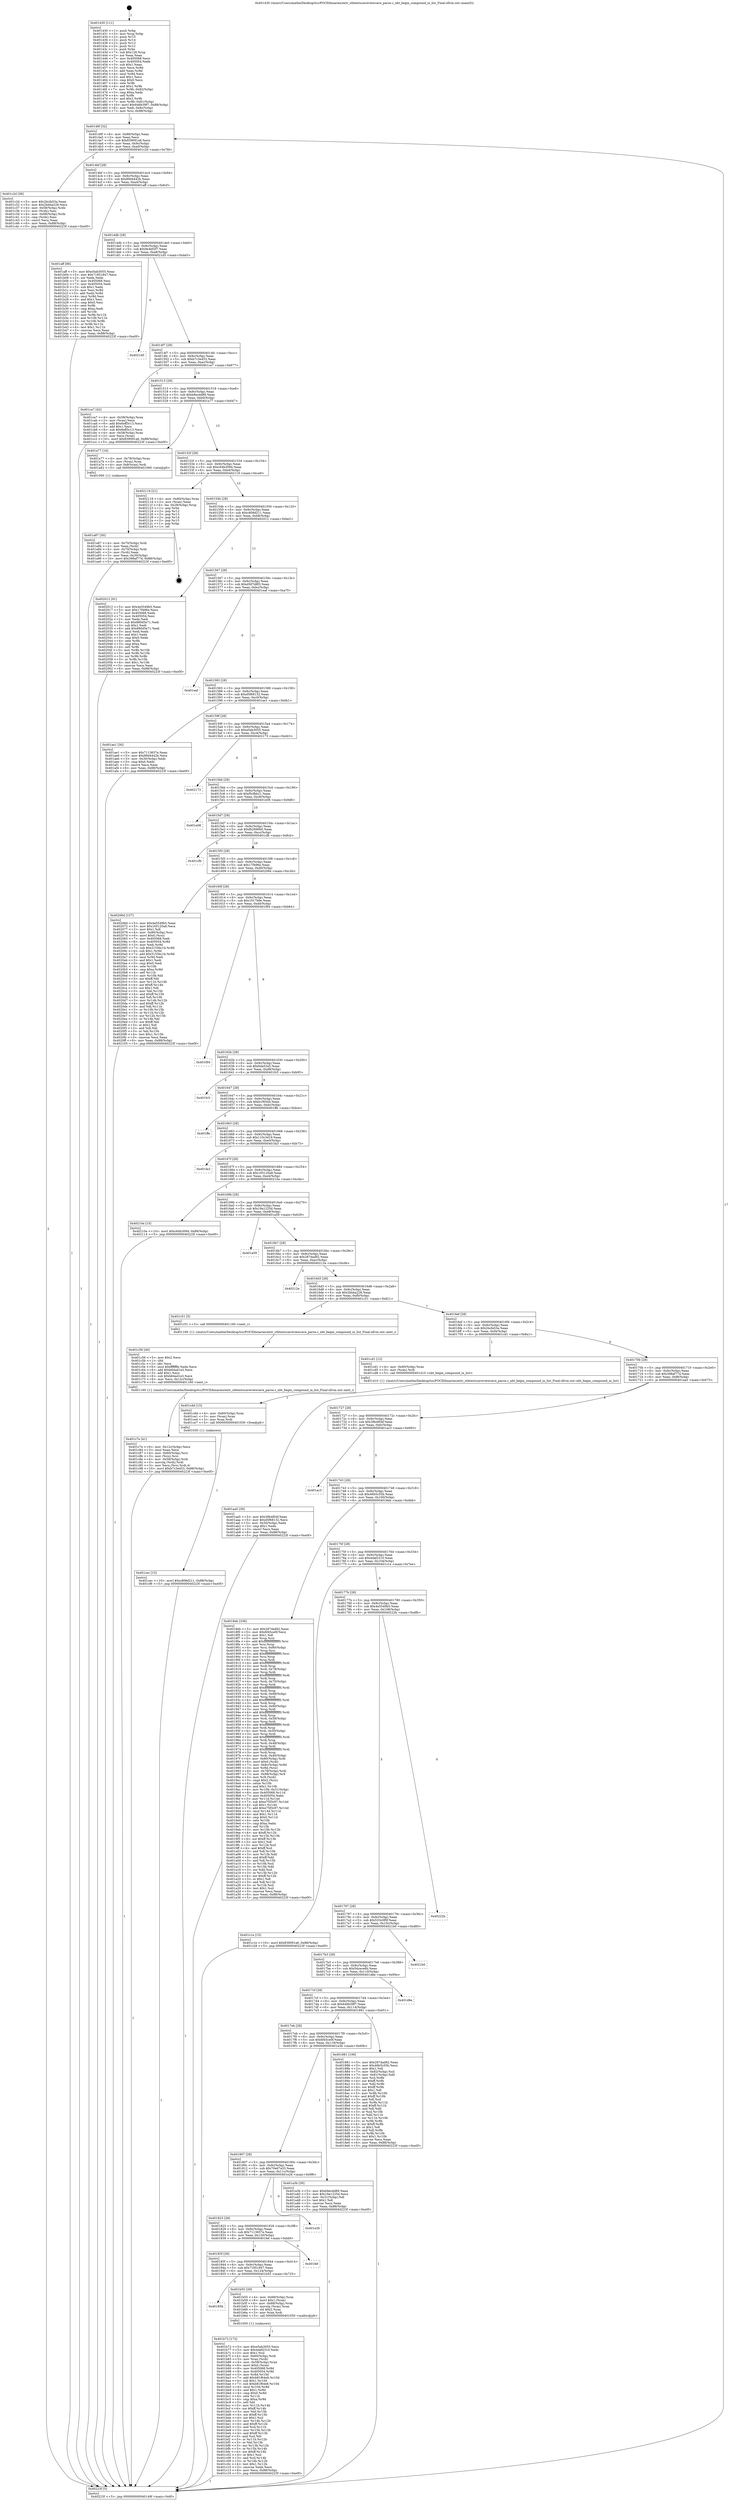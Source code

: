 digraph "0x401430" {
  label = "0x401430 (/mnt/c/Users/mathe/Desktop/tcc/POCII/binaries/extr_stbtestscaveviewcave_parse.c_nbt_begin_compound_in_list_Final-ollvm.out::main(0))"
  labelloc = "t"
  node[shape=record]

  Entry [label="",width=0.3,height=0.3,shape=circle,fillcolor=black,style=filled]
  "0x40149f" [label="{
     0x40149f [32]\l
     | [instrs]\l
     &nbsp;&nbsp;0x40149f \<+6\>: mov -0x88(%rbp),%eax\l
     &nbsp;&nbsp;0x4014a5 \<+2\>: mov %eax,%ecx\l
     &nbsp;&nbsp;0x4014a7 \<+6\>: sub $0x839091a6,%ecx\l
     &nbsp;&nbsp;0x4014ad \<+6\>: mov %eax,-0x9c(%rbp)\l
     &nbsp;&nbsp;0x4014b3 \<+6\>: mov %ecx,-0xa0(%rbp)\l
     &nbsp;&nbsp;0x4014b9 \<+6\>: je 0000000000401c2d \<main+0x7fd\>\l
  }"]
  "0x401c2d" [label="{
     0x401c2d [36]\l
     | [instrs]\l
     &nbsp;&nbsp;0x401c2d \<+5\>: mov $0x2bcfa53a,%eax\l
     &nbsp;&nbsp;0x401c32 \<+5\>: mov $0x2bbba228,%ecx\l
     &nbsp;&nbsp;0x401c37 \<+4\>: mov -0x58(%rbp),%rdx\l
     &nbsp;&nbsp;0x401c3b \<+2\>: mov (%rdx),%esi\l
     &nbsp;&nbsp;0x401c3d \<+4\>: mov -0x68(%rbp),%rdx\l
     &nbsp;&nbsp;0x401c41 \<+2\>: cmp (%rdx),%esi\l
     &nbsp;&nbsp;0x401c43 \<+3\>: cmovl %ecx,%eax\l
     &nbsp;&nbsp;0x401c46 \<+6\>: mov %eax,-0x88(%rbp)\l
     &nbsp;&nbsp;0x401c4c \<+5\>: jmp 000000000040223f \<main+0xe0f\>\l
  }"]
  "0x4014bf" [label="{
     0x4014bf [28]\l
     | [instrs]\l
     &nbsp;&nbsp;0x4014bf \<+5\>: jmp 00000000004014c4 \<main+0x94\>\l
     &nbsp;&nbsp;0x4014c4 \<+6\>: mov -0x9c(%rbp),%eax\l
     &nbsp;&nbsp;0x4014ca \<+5\>: sub $0x89d4442b,%eax\l
     &nbsp;&nbsp;0x4014cf \<+6\>: mov %eax,-0xa4(%rbp)\l
     &nbsp;&nbsp;0x4014d5 \<+6\>: je 0000000000401aff \<main+0x6cf\>\l
  }"]
  Exit [label="",width=0.3,height=0.3,shape=circle,fillcolor=black,style=filled,peripheries=2]
  "0x401aff" [label="{
     0x401aff [86]\l
     | [instrs]\l
     &nbsp;&nbsp;0x401aff \<+5\>: mov $0xe5ab3055,%eax\l
     &nbsp;&nbsp;0x401b04 \<+5\>: mov $0x71851847,%ecx\l
     &nbsp;&nbsp;0x401b09 \<+2\>: xor %edx,%edx\l
     &nbsp;&nbsp;0x401b0b \<+7\>: mov 0x405068,%esi\l
     &nbsp;&nbsp;0x401b12 \<+7\>: mov 0x405054,%edi\l
     &nbsp;&nbsp;0x401b19 \<+3\>: sub $0x1,%edx\l
     &nbsp;&nbsp;0x401b1c \<+3\>: mov %esi,%r8d\l
     &nbsp;&nbsp;0x401b1f \<+3\>: add %edx,%r8d\l
     &nbsp;&nbsp;0x401b22 \<+4\>: imul %r8d,%esi\l
     &nbsp;&nbsp;0x401b26 \<+3\>: and $0x1,%esi\l
     &nbsp;&nbsp;0x401b29 \<+3\>: cmp $0x0,%esi\l
     &nbsp;&nbsp;0x401b2c \<+4\>: sete %r9b\l
     &nbsp;&nbsp;0x401b30 \<+3\>: cmp $0xa,%edi\l
     &nbsp;&nbsp;0x401b33 \<+4\>: setl %r10b\l
     &nbsp;&nbsp;0x401b37 \<+3\>: mov %r9b,%r11b\l
     &nbsp;&nbsp;0x401b3a \<+3\>: and %r10b,%r11b\l
     &nbsp;&nbsp;0x401b3d \<+3\>: xor %r10b,%r9b\l
     &nbsp;&nbsp;0x401b40 \<+3\>: or %r9b,%r11b\l
     &nbsp;&nbsp;0x401b43 \<+4\>: test $0x1,%r11b\l
     &nbsp;&nbsp;0x401b47 \<+3\>: cmovne %ecx,%eax\l
     &nbsp;&nbsp;0x401b4a \<+6\>: mov %eax,-0x88(%rbp)\l
     &nbsp;&nbsp;0x401b50 \<+5\>: jmp 000000000040223f \<main+0xe0f\>\l
  }"]
  "0x4014db" [label="{
     0x4014db [28]\l
     | [instrs]\l
     &nbsp;&nbsp;0x4014db \<+5\>: jmp 00000000004014e0 \<main+0xb0\>\l
     &nbsp;&nbsp;0x4014e0 \<+6\>: mov -0x9c(%rbp),%eax\l
     &nbsp;&nbsp;0x4014e6 \<+5\>: sub $0x9e4bf2f7,%eax\l
     &nbsp;&nbsp;0x4014eb \<+6\>: mov %eax,-0xa8(%rbp)\l
     &nbsp;&nbsp;0x4014f1 \<+6\>: je 00000000004021d5 \<main+0xda5\>\l
  }"]
  "0x401cec" [label="{
     0x401cec [15]\l
     | [instrs]\l
     &nbsp;&nbsp;0x401cec \<+10\>: movl $0xc808d211,-0x88(%rbp)\l
     &nbsp;&nbsp;0x401cf6 \<+5\>: jmp 000000000040223f \<main+0xe0f\>\l
  }"]
  "0x4021d5" [label="{
     0x4021d5\l
  }", style=dashed]
  "0x4014f7" [label="{
     0x4014f7 [28]\l
     | [instrs]\l
     &nbsp;&nbsp;0x4014f7 \<+5\>: jmp 00000000004014fc \<main+0xcc\>\l
     &nbsp;&nbsp;0x4014fc \<+6\>: mov -0x9c(%rbp),%eax\l
     &nbsp;&nbsp;0x401502 \<+5\>: sub $0xb7c3e453,%eax\l
     &nbsp;&nbsp;0x401507 \<+6\>: mov %eax,-0xac(%rbp)\l
     &nbsp;&nbsp;0x40150d \<+6\>: je 0000000000401ca7 \<main+0x877\>\l
  }"]
  "0x401cdd" [label="{
     0x401cdd [15]\l
     | [instrs]\l
     &nbsp;&nbsp;0x401cdd \<+4\>: mov -0x60(%rbp),%rax\l
     &nbsp;&nbsp;0x401ce1 \<+3\>: mov (%rax),%rax\l
     &nbsp;&nbsp;0x401ce4 \<+3\>: mov %rax,%rdi\l
     &nbsp;&nbsp;0x401ce7 \<+5\>: call 0000000000401030 \<free@plt\>\l
     | [calls]\l
     &nbsp;&nbsp;0x401030 \{1\} (unknown)\l
  }"]
  "0x401ca7" [label="{
     0x401ca7 [42]\l
     | [instrs]\l
     &nbsp;&nbsp;0x401ca7 \<+4\>: mov -0x58(%rbp),%rax\l
     &nbsp;&nbsp;0x401cab \<+2\>: mov (%rax),%ecx\l
     &nbsp;&nbsp;0x401cad \<+6\>: add $0x6eff3c13,%ecx\l
     &nbsp;&nbsp;0x401cb3 \<+3\>: add $0x1,%ecx\l
     &nbsp;&nbsp;0x401cb6 \<+6\>: sub $0x6eff3c13,%ecx\l
     &nbsp;&nbsp;0x401cbc \<+4\>: mov -0x58(%rbp),%rax\l
     &nbsp;&nbsp;0x401cc0 \<+2\>: mov %ecx,(%rax)\l
     &nbsp;&nbsp;0x401cc2 \<+10\>: movl $0x839091a6,-0x88(%rbp)\l
     &nbsp;&nbsp;0x401ccc \<+5\>: jmp 000000000040223f \<main+0xe0f\>\l
  }"]
  "0x401513" [label="{
     0x401513 [28]\l
     | [instrs]\l
     &nbsp;&nbsp;0x401513 \<+5\>: jmp 0000000000401518 \<main+0xe8\>\l
     &nbsp;&nbsp;0x401518 \<+6\>: mov -0x9c(%rbp),%eax\l
     &nbsp;&nbsp;0x40151e \<+5\>: sub $0xb9ecdd89,%eax\l
     &nbsp;&nbsp;0x401523 \<+6\>: mov %eax,-0xb0(%rbp)\l
     &nbsp;&nbsp;0x401529 \<+6\>: je 0000000000401a77 \<main+0x647\>\l
  }"]
  "0x401c7e" [label="{
     0x401c7e [41]\l
     | [instrs]\l
     &nbsp;&nbsp;0x401c7e \<+6\>: mov -0x12c(%rbp),%ecx\l
     &nbsp;&nbsp;0x401c84 \<+3\>: imul %eax,%ecx\l
     &nbsp;&nbsp;0x401c87 \<+4\>: mov -0x60(%rbp),%rsi\l
     &nbsp;&nbsp;0x401c8b \<+3\>: mov (%rsi),%rsi\l
     &nbsp;&nbsp;0x401c8e \<+4\>: mov -0x58(%rbp),%rdi\l
     &nbsp;&nbsp;0x401c92 \<+3\>: movslq (%rdi),%rdi\l
     &nbsp;&nbsp;0x401c95 \<+3\>: mov %ecx,(%rsi,%rdi,4)\l
     &nbsp;&nbsp;0x401c98 \<+10\>: movl $0xb7c3e453,-0x88(%rbp)\l
     &nbsp;&nbsp;0x401ca2 \<+5\>: jmp 000000000040223f \<main+0xe0f\>\l
  }"]
  "0x401a77" [label="{
     0x401a77 [16]\l
     | [instrs]\l
     &nbsp;&nbsp;0x401a77 \<+4\>: mov -0x78(%rbp),%rax\l
     &nbsp;&nbsp;0x401a7b \<+3\>: mov (%rax),%rax\l
     &nbsp;&nbsp;0x401a7e \<+4\>: mov 0x8(%rax),%rdi\l
     &nbsp;&nbsp;0x401a82 \<+5\>: call 0000000000401060 \<atoi@plt\>\l
     | [calls]\l
     &nbsp;&nbsp;0x401060 \{1\} (unknown)\l
  }"]
  "0x40152f" [label="{
     0x40152f [28]\l
     | [instrs]\l
     &nbsp;&nbsp;0x40152f \<+5\>: jmp 0000000000401534 \<main+0x104\>\l
     &nbsp;&nbsp;0x401534 \<+6\>: mov -0x9c(%rbp),%eax\l
     &nbsp;&nbsp;0x40153a \<+5\>: sub $0xc64b3094,%eax\l
     &nbsp;&nbsp;0x40153f \<+6\>: mov %eax,-0xb4(%rbp)\l
     &nbsp;&nbsp;0x401545 \<+6\>: je 0000000000402119 \<main+0xce9\>\l
  }"]
  "0x401c56" [label="{
     0x401c56 [40]\l
     | [instrs]\l
     &nbsp;&nbsp;0x401c56 \<+5\>: mov $0x2,%ecx\l
     &nbsp;&nbsp;0x401c5b \<+1\>: cltd\l
     &nbsp;&nbsp;0x401c5c \<+2\>: idiv %ecx\l
     &nbsp;&nbsp;0x401c5e \<+6\>: imul $0xfffffffe,%edx,%ecx\l
     &nbsp;&nbsp;0x401c64 \<+6\>: add $0xb64ad1e3,%ecx\l
     &nbsp;&nbsp;0x401c6a \<+3\>: add $0x1,%ecx\l
     &nbsp;&nbsp;0x401c6d \<+6\>: sub $0xb64ad1e3,%ecx\l
     &nbsp;&nbsp;0x401c73 \<+6\>: mov %ecx,-0x12c(%rbp)\l
     &nbsp;&nbsp;0x401c79 \<+5\>: call 0000000000401160 \<next_i\>\l
     | [calls]\l
     &nbsp;&nbsp;0x401160 \{1\} (/mnt/c/Users/mathe/Desktop/tcc/POCII/binaries/extr_stbtestscaveviewcave_parse.c_nbt_begin_compound_in_list_Final-ollvm.out::next_i)\l
  }"]
  "0x402119" [label="{
     0x402119 [21]\l
     | [instrs]\l
     &nbsp;&nbsp;0x402119 \<+4\>: mov -0x80(%rbp),%rax\l
     &nbsp;&nbsp;0x40211d \<+2\>: mov (%rax),%eax\l
     &nbsp;&nbsp;0x40211f \<+4\>: lea -0x28(%rbp),%rsp\l
     &nbsp;&nbsp;0x402123 \<+1\>: pop %rbx\l
     &nbsp;&nbsp;0x402124 \<+2\>: pop %r12\l
     &nbsp;&nbsp;0x402126 \<+2\>: pop %r13\l
     &nbsp;&nbsp;0x402128 \<+2\>: pop %r14\l
     &nbsp;&nbsp;0x40212a \<+2\>: pop %r15\l
     &nbsp;&nbsp;0x40212c \<+1\>: pop %rbp\l
     &nbsp;&nbsp;0x40212d \<+1\>: ret\l
  }"]
  "0x40154b" [label="{
     0x40154b [28]\l
     | [instrs]\l
     &nbsp;&nbsp;0x40154b \<+5\>: jmp 0000000000401550 \<main+0x120\>\l
     &nbsp;&nbsp;0x401550 \<+6\>: mov -0x9c(%rbp),%eax\l
     &nbsp;&nbsp;0x401556 \<+5\>: sub $0xc808d211,%eax\l
     &nbsp;&nbsp;0x40155b \<+6\>: mov %eax,-0xb8(%rbp)\l
     &nbsp;&nbsp;0x401561 \<+6\>: je 0000000000402012 \<main+0xbe2\>\l
  }"]
  "0x401b72" [label="{
     0x401b72 [172]\l
     | [instrs]\l
     &nbsp;&nbsp;0x401b72 \<+5\>: mov $0xe5ab3055,%ecx\l
     &nbsp;&nbsp;0x401b77 \<+5\>: mov $0x4daf2310,%edx\l
     &nbsp;&nbsp;0x401b7c \<+3\>: mov $0x1,%sil\l
     &nbsp;&nbsp;0x401b7f \<+4\>: mov -0x60(%rbp),%rdi\l
     &nbsp;&nbsp;0x401b83 \<+3\>: mov %rax,(%rdi)\l
     &nbsp;&nbsp;0x401b86 \<+4\>: mov -0x58(%rbp),%rax\l
     &nbsp;&nbsp;0x401b8a \<+6\>: movl $0x0,(%rax)\l
     &nbsp;&nbsp;0x401b90 \<+8\>: mov 0x405068,%r8d\l
     &nbsp;&nbsp;0x401b98 \<+8\>: mov 0x405054,%r9d\l
     &nbsp;&nbsp;0x401ba0 \<+3\>: mov %r8d,%r10d\l
     &nbsp;&nbsp;0x401ba3 \<+7\>: add $0xb81f64e8,%r10d\l
     &nbsp;&nbsp;0x401baa \<+4\>: sub $0x1,%r10d\l
     &nbsp;&nbsp;0x401bae \<+7\>: sub $0xb81f64e8,%r10d\l
     &nbsp;&nbsp;0x401bb5 \<+4\>: imul %r10d,%r8d\l
     &nbsp;&nbsp;0x401bb9 \<+4\>: and $0x1,%r8d\l
     &nbsp;&nbsp;0x401bbd \<+4\>: cmp $0x0,%r8d\l
     &nbsp;&nbsp;0x401bc1 \<+4\>: sete %r11b\l
     &nbsp;&nbsp;0x401bc5 \<+4\>: cmp $0xa,%r9d\l
     &nbsp;&nbsp;0x401bc9 \<+3\>: setl %bl\l
     &nbsp;&nbsp;0x401bcc \<+3\>: mov %r11b,%r14b\l
     &nbsp;&nbsp;0x401bcf \<+4\>: xor $0xff,%r14b\l
     &nbsp;&nbsp;0x401bd3 \<+3\>: mov %bl,%r15b\l
     &nbsp;&nbsp;0x401bd6 \<+4\>: xor $0xff,%r15b\l
     &nbsp;&nbsp;0x401bda \<+4\>: xor $0x1,%sil\l
     &nbsp;&nbsp;0x401bde \<+3\>: mov %r14b,%r12b\l
     &nbsp;&nbsp;0x401be1 \<+4\>: and $0xff,%r12b\l
     &nbsp;&nbsp;0x401be5 \<+3\>: and %sil,%r11b\l
     &nbsp;&nbsp;0x401be8 \<+3\>: mov %r15b,%r13b\l
     &nbsp;&nbsp;0x401beb \<+4\>: and $0xff,%r13b\l
     &nbsp;&nbsp;0x401bef \<+3\>: and %sil,%bl\l
     &nbsp;&nbsp;0x401bf2 \<+3\>: or %r11b,%r12b\l
     &nbsp;&nbsp;0x401bf5 \<+3\>: or %bl,%r13b\l
     &nbsp;&nbsp;0x401bf8 \<+3\>: xor %r13b,%r12b\l
     &nbsp;&nbsp;0x401bfb \<+3\>: or %r15b,%r14b\l
     &nbsp;&nbsp;0x401bfe \<+4\>: xor $0xff,%r14b\l
     &nbsp;&nbsp;0x401c02 \<+4\>: or $0x1,%sil\l
     &nbsp;&nbsp;0x401c06 \<+3\>: and %sil,%r14b\l
     &nbsp;&nbsp;0x401c09 \<+3\>: or %r14b,%r12b\l
     &nbsp;&nbsp;0x401c0c \<+4\>: test $0x1,%r12b\l
     &nbsp;&nbsp;0x401c10 \<+3\>: cmovne %edx,%ecx\l
     &nbsp;&nbsp;0x401c13 \<+6\>: mov %ecx,-0x88(%rbp)\l
     &nbsp;&nbsp;0x401c19 \<+5\>: jmp 000000000040223f \<main+0xe0f\>\l
  }"]
  "0x402012" [label="{
     0x402012 [91]\l
     | [instrs]\l
     &nbsp;&nbsp;0x402012 \<+5\>: mov $0x4e5549b5,%eax\l
     &nbsp;&nbsp;0x402017 \<+5\>: mov $0x17f496e,%ecx\l
     &nbsp;&nbsp;0x40201c \<+7\>: mov 0x405068,%edx\l
     &nbsp;&nbsp;0x402023 \<+7\>: mov 0x405054,%esi\l
     &nbsp;&nbsp;0x40202a \<+2\>: mov %edx,%edi\l
     &nbsp;&nbsp;0x40202c \<+6\>: sub $0x880d5e71,%edi\l
     &nbsp;&nbsp;0x402032 \<+3\>: sub $0x1,%edi\l
     &nbsp;&nbsp;0x402035 \<+6\>: add $0x880d5e71,%edi\l
     &nbsp;&nbsp;0x40203b \<+3\>: imul %edi,%edx\l
     &nbsp;&nbsp;0x40203e \<+3\>: and $0x1,%edx\l
     &nbsp;&nbsp;0x402041 \<+3\>: cmp $0x0,%edx\l
     &nbsp;&nbsp;0x402044 \<+4\>: sete %r8b\l
     &nbsp;&nbsp;0x402048 \<+3\>: cmp $0xa,%esi\l
     &nbsp;&nbsp;0x40204b \<+4\>: setl %r9b\l
     &nbsp;&nbsp;0x40204f \<+3\>: mov %r8b,%r10b\l
     &nbsp;&nbsp;0x402052 \<+3\>: and %r9b,%r10b\l
     &nbsp;&nbsp;0x402055 \<+3\>: xor %r9b,%r8b\l
     &nbsp;&nbsp;0x402058 \<+3\>: or %r8b,%r10b\l
     &nbsp;&nbsp;0x40205b \<+4\>: test $0x1,%r10b\l
     &nbsp;&nbsp;0x40205f \<+3\>: cmovne %ecx,%eax\l
     &nbsp;&nbsp;0x402062 \<+6\>: mov %eax,-0x88(%rbp)\l
     &nbsp;&nbsp;0x402068 \<+5\>: jmp 000000000040223f \<main+0xe0f\>\l
  }"]
  "0x401567" [label="{
     0x401567 [28]\l
     | [instrs]\l
     &nbsp;&nbsp;0x401567 \<+5\>: jmp 000000000040156c \<main+0x13c\>\l
     &nbsp;&nbsp;0x40156c \<+6\>: mov -0x9c(%rbp),%eax\l
     &nbsp;&nbsp;0x401572 \<+5\>: sub $0xd587d8f3,%eax\l
     &nbsp;&nbsp;0x401577 \<+6\>: mov %eax,-0xbc(%rbp)\l
     &nbsp;&nbsp;0x40157d \<+6\>: je 0000000000401eaf \<main+0xa7f\>\l
  }"]
  "0x40185b" [label="{
     0x40185b\l
  }", style=dashed]
  "0x401eaf" [label="{
     0x401eaf\l
  }", style=dashed]
  "0x401583" [label="{
     0x401583 [28]\l
     | [instrs]\l
     &nbsp;&nbsp;0x401583 \<+5\>: jmp 0000000000401588 \<main+0x158\>\l
     &nbsp;&nbsp;0x401588 \<+6\>: mov -0x9c(%rbp),%eax\l
     &nbsp;&nbsp;0x40158e \<+5\>: sub $0xd5f68132,%eax\l
     &nbsp;&nbsp;0x401593 \<+6\>: mov %eax,-0xc0(%rbp)\l
     &nbsp;&nbsp;0x401599 \<+6\>: je 0000000000401ae1 \<main+0x6b1\>\l
  }"]
  "0x401b55" [label="{
     0x401b55 [29]\l
     | [instrs]\l
     &nbsp;&nbsp;0x401b55 \<+4\>: mov -0x68(%rbp),%rax\l
     &nbsp;&nbsp;0x401b59 \<+6\>: movl $0x1,(%rax)\l
     &nbsp;&nbsp;0x401b5f \<+4\>: mov -0x68(%rbp),%rax\l
     &nbsp;&nbsp;0x401b63 \<+3\>: movslq (%rax),%rax\l
     &nbsp;&nbsp;0x401b66 \<+4\>: shl $0x2,%rax\l
     &nbsp;&nbsp;0x401b6a \<+3\>: mov %rax,%rdi\l
     &nbsp;&nbsp;0x401b6d \<+5\>: call 0000000000401050 \<malloc@plt\>\l
     | [calls]\l
     &nbsp;&nbsp;0x401050 \{1\} (unknown)\l
  }"]
  "0x401ae1" [label="{
     0x401ae1 [30]\l
     | [instrs]\l
     &nbsp;&nbsp;0x401ae1 \<+5\>: mov $0x7113657e,%eax\l
     &nbsp;&nbsp;0x401ae6 \<+5\>: mov $0x89d4442b,%ecx\l
     &nbsp;&nbsp;0x401aeb \<+3\>: mov -0x30(%rbp),%edx\l
     &nbsp;&nbsp;0x401aee \<+3\>: cmp $0x0,%edx\l
     &nbsp;&nbsp;0x401af1 \<+3\>: cmove %ecx,%eax\l
     &nbsp;&nbsp;0x401af4 \<+6\>: mov %eax,-0x88(%rbp)\l
     &nbsp;&nbsp;0x401afa \<+5\>: jmp 000000000040223f \<main+0xe0f\>\l
  }"]
  "0x40159f" [label="{
     0x40159f [28]\l
     | [instrs]\l
     &nbsp;&nbsp;0x40159f \<+5\>: jmp 00000000004015a4 \<main+0x174\>\l
     &nbsp;&nbsp;0x4015a4 \<+6\>: mov -0x9c(%rbp),%eax\l
     &nbsp;&nbsp;0x4015aa \<+5\>: sub $0xe5ab3055,%eax\l
     &nbsp;&nbsp;0x4015af \<+6\>: mov %eax,-0xc4(%rbp)\l
     &nbsp;&nbsp;0x4015b5 \<+6\>: je 0000000000402173 \<main+0xd43\>\l
  }"]
  "0x40183f" [label="{
     0x40183f [28]\l
     | [instrs]\l
     &nbsp;&nbsp;0x40183f \<+5\>: jmp 0000000000401844 \<main+0x414\>\l
     &nbsp;&nbsp;0x401844 \<+6\>: mov -0x9c(%rbp),%eax\l
     &nbsp;&nbsp;0x40184a \<+5\>: sub $0x71851847,%eax\l
     &nbsp;&nbsp;0x40184f \<+6\>: mov %eax,-0x124(%rbp)\l
     &nbsp;&nbsp;0x401855 \<+6\>: je 0000000000401b55 \<main+0x725\>\l
  }"]
  "0x402173" [label="{
     0x402173\l
  }", style=dashed]
  "0x4015bb" [label="{
     0x4015bb [28]\l
     | [instrs]\l
     &nbsp;&nbsp;0x4015bb \<+5\>: jmp 00000000004015c0 \<main+0x190\>\l
     &nbsp;&nbsp;0x4015c0 \<+6\>: mov -0x9c(%rbp),%eax\l
     &nbsp;&nbsp;0x4015c6 \<+5\>: sub $0xf5cfbb21,%eax\l
     &nbsp;&nbsp;0x4015cb \<+6\>: mov %eax,-0xc8(%rbp)\l
     &nbsp;&nbsp;0x4015d1 \<+6\>: je 0000000000401e08 \<main+0x9d8\>\l
  }"]
  "0x401fef" [label="{
     0x401fef\l
  }", style=dashed]
  "0x401e08" [label="{
     0x401e08\l
  }", style=dashed]
  "0x4015d7" [label="{
     0x4015d7 [28]\l
     | [instrs]\l
     &nbsp;&nbsp;0x4015d7 \<+5\>: jmp 00000000004015dc \<main+0x1ac\>\l
     &nbsp;&nbsp;0x4015dc \<+6\>: mov -0x9c(%rbp),%eax\l
     &nbsp;&nbsp;0x4015e2 \<+5\>: sub $0xfb2690b0,%eax\l
     &nbsp;&nbsp;0x4015e7 \<+6\>: mov %eax,-0xcc(%rbp)\l
     &nbsp;&nbsp;0x4015ed \<+6\>: je 0000000000401cfb \<main+0x8cb\>\l
  }"]
  "0x401823" [label="{
     0x401823 [28]\l
     | [instrs]\l
     &nbsp;&nbsp;0x401823 \<+5\>: jmp 0000000000401828 \<main+0x3f8\>\l
     &nbsp;&nbsp;0x401828 \<+6\>: mov -0x9c(%rbp),%eax\l
     &nbsp;&nbsp;0x40182e \<+5\>: sub $0x7113657e,%eax\l
     &nbsp;&nbsp;0x401833 \<+6\>: mov %eax,-0x120(%rbp)\l
     &nbsp;&nbsp;0x401839 \<+6\>: je 0000000000401fef \<main+0xbbf\>\l
  }"]
  "0x401cfb" [label="{
     0x401cfb\l
  }", style=dashed]
  "0x4015f3" [label="{
     0x4015f3 [28]\l
     | [instrs]\l
     &nbsp;&nbsp;0x4015f3 \<+5\>: jmp 00000000004015f8 \<main+0x1c8\>\l
     &nbsp;&nbsp;0x4015f8 \<+6\>: mov -0x9c(%rbp),%eax\l
     &nbsp;&nbsp;0x4015fe \<+5\>: sub $0x17f496e,%eax\l
     &nbsp;&nbsp;0x401603 \<+6\>: mov %eax,-0xd0(%rbp)\l
     &nbsp;&nbsp;0x401609 \<+6\>: je 000000000040206d \<main+0xc3d\>\l
  }"]
  "0x401e26" [label="{
     0x401e26\l
  }", style=dashed]
  "0x40206d" [label="{
     0x40206d [157]\l
     | [instrs]\l
     &nbsp;&nbsp;0x40206d \<+5\>: mov $0x4e5549b5,%eax\l
     &nbsp;&nbsp;0x402072 \<+5\>: mov $0x165120a8,%ecx\l
     &nbsp;&nbsp;0x402077 \<+2\>: mov $0x1,%dl\l
     &nbsp;&nbsp;0x402079 \<+4\>: mov -0x80(%rbp),%rsi\l
     &nbsp;&nbsp;0x40207d \<+6\>: movl $0x0,(%rsi)\l
     &nbsp;&nbsp;0x402083 \<+7\>: mov 0x405068,%edi\l
     &nbsp;&nbsp;0x40208a \<+8\>: mov 0x405054,%r8d\l
     &nbsp;&nbsp;0x402092 \<+3\>: mov %edi,%r9d\l
     &nbsp;&nbsp;0x402095 \<+7\>: sub $0x3155bc1b,%r9d\l
     &nbsp;&nbsp;0x40209c \<+4\>: sub $0x1,%r9d\l
     &nbsp;&nbsp;0x4020a0 \<+7\>: add $0x3155bc1b,%r9d\l
     &nbsp;&nbsp;0x4020a7 \<+4\>: imul %r9d,%edi\l
     &nbsp;&nbsp;0x4020ab \<+3\>: and $0x1,%edi\l
     &nbsp;&nbsp;0x4020ae \<+3\>: cmp $0x0,%edi\l
     &nbsp;&nbsp;0x4020b1 \<+4\>: sete %r10b\l
     &nbsp;&nbsp;0x4020b5 \<+4\>: cmp $0xa,%r8d\l
     &nbsp;&nbsp;0x4020b9 \<+4\>: setl %r11b\l
     &nbsp;&nbsp;0x4020bd \<+3\>: mov %r10b,%bl\l
     &nbsp;&nbsp;0x4020c0 \<+3\>: xor $0xff,%bl\l
     &nbsp;&nbsp;0x4020c3 \<+3\>: mov %r11b,%r14b\l
     &nbsp;&nbsp;0x4020c6 \<+4\>: xor $0xff,%r14b\l
     &nbsp;&nbsp;0x4020ca \<+3\>: xor $0x1,%dl\l
     &nbsp;&nbsp;0x4020cd \<+3\>: mov %bl,%r15b\l
     &nbsp;&nbsp;0x4020d0 \<+4\>: and $0xff,%r15b\l
     &nbsp;&nbsp;0x4020d4 \<+3\>: and %dl,%r10b\l
     &nbsp;&nbsp;0x4020d7 \<+3\>: mov %r14b,%r12b\l
     &nbsp;&nbsp;0x4020da \<+4\>: and $0xff,%r12b\l
     &nbsp;&nbsp;0x4020de \<+3\>: and %dl,%r11b\l
     &nbsp;&nbsp;0x4020e1 \<+3\>: or %r10b,%r15b\l
     &nbsp;&nbsp;0x4020e4 \<+3\>: or %r11b,%r12b\l
     &nbsp;&nbsp;0x4020e7 \<+3\>: xor %r12b,%r15b\l
     &nbsp;&nbsp;0x4020ea \<+3\>: or %r14b,%bl\l
     &nbsp;&nbsp;0x4020ed \<+3\>: xor $0xff,%bl\l
     &nbsp;&nbsp;0x4020f0 \<+3\>: or $0x1,%dl\l
     &nbsp;&nbsp;0x4020f3 \<+2\>: and %dl,%bl\l
     &nbsp;&nbsp;0x4020f5 \<+3\>: or %bl,%r15b\l
     &nbsp;&nbsp;0x4020f8 \<+4\>: test $0x1,%r15b\l
     &nbsp;&nbsp;0x4020fc \<+3\>: cmovne %ecx,%eax\l
     &nbsp;&nbsp;0x4020ff \<+6\>: mov %eax,-0x88(%rbp)\l
     &nbsp;&nbsp;0x402105 \<+5\>: jmp 000000000040223f \<main+0xe0f\>\l
  }"]
  "0x40160f" [label="{
     0x40160f [28]\l
     | [instrs]\l
     &nbsp;&nbsp;0x40160f \<+5\>: jmp 0000000000401614 \<main+0x1e4\>\l
     &nbsp;&nbsp;0x401614 \<+6\>: mov -0x9c(%rbp),%eax\l
     &nbsp;&nbsp;0x40161a \<+5\>: sub $0x1917b8e,%eax\l
     &nbsp;&nbsp;0x40161f \<+6\>: mov %eax,-0xd4(%rbp)\l
     &nbsp;&nbsp;0x401625 \<+6\>: je 0000000000401f94 \<main+0xb64\>\l
  }"]
  "0x401a87" [label="{
     0x401a87 [30]\l
     | [instrs]\l
     &nbsp;&nbsp;0x401a87 \<+4\>: mov -0x70(%rbp),%rdi\l
     &nbsp;&nbsp;0x401a8b \<+2\>: mov %eax,(%rdi)\l
     &nbsp;&nbsp;0x401a8d \<+4\>: mov -0x70(%rbp),%rdi\l
     &nbsp;&nbsp;0x401a91 \<+2\>: mov (%rdi),%eax\l
     &nbsp;&nbsp;0x401a93 \<+3\>: mov %eax,-0x30(%rbp)\l
     &nbsp;&nbsp;0x401a96 \<+10\>: movl $0x398af77d,-0x88(%rbp)\l
     &nbsp;&nbsp;0x401aa0 \<+5\>: jmp 000000000040223f \<main+0xe0f\>\l
  }"]
  "0x401f94" [label="{
     0x401f94\l
  }", style=dashed]
  "0x40162b" [label="{
     0x40162b [28]\l
     | [instrs]\l
     &nbsp;&nbsp;0x40162b \<+5\>: jmp 0000000000401630 \<main+0x200\>\l
     &nbsp;&nbsp;0x401630 \<+6\>: mov -0x9c(%rbp),%eax\l
     &nbsp;&nbsp;0x401636 \<+5\>: sub $0x6da52e5,%eax\l
     &nbsp;&nbsp;0x40163b \<+6\>: mov %eax,-0xd8(%rbp)\l
     &nbsp;&nbsp;0x401641 \<+6\>: je 0000000000401fc5 \<main+0xb95\>\l
  }"]
  "0x401807" [label="{
     0x401807 [28]\l
     | [instrs]\l
     &nbsp;&nbsp;0x401807 \<+5\>: jmp 000000000040180c \<main+0x3dc\>\l
     &nbsp;&nbsp;0x40180c \<+6\>: mov -0x9c(%rbp),%eax\l
     &nbsp;&nbsp;0x401812 \<+5\>: sub $0x70e67a33,%eax\l
     &nbsp;&nbsp;0x401817 \<+6\>: mov %eax,-0x11c(%rbp)\l
     &nbsp;&nbsp;0x40181d \<+6\>: je 0000000000401e26 \<main+0x9f6\>\l
  }"]
  "0x401fc5" [label="{
     0x401fc5\l
  }", style=dashed]
  "0x401647" [label="{
     0x401647 [28]\l
     | [instrs]\l
     &nbsp;&nbsp;0x401647 \<+5\>: jmp 000000000040164c \<main+0x21c\>\l
     &nbsp;&nbsp;0x40164c \<+6\>: mov -0x9c(%rbp),%eax\l
     &nbsp;&nbsp;0x401652 \<+5\>: sub $0xb1f05d4,%eax\l
     &nbsp;&nbsp;0x401657 \<+6\>: mov %eax,-0xdc(%rbp)\l
     &nbsp;&nbsp;0x40165d \<+6\>: je 0000000000401ffe \<main+0xbce\>\l
  }"]
  "0x401a3b" [label="{
     0x401a3b [30]\l
     | [instrs]\l
     &nbsp;&nbsp;0x401a3b \<+5\>: mov $0xb9ecdd89,%eax\l
     &nbsp;&nbsp;0x401a40 \<+5\>: mov $0x19a1225d,%ecx\l
     &nbsp;&nbsp;0x401a45 \<+3\>: mov -0x31(%rbp),%dl\l
     &nbsp;&nbsp;0x401a48 \<+3\>: test $0x1,%dl\l
     &nbsp;&nbsp;0x401a4b \<+3\>: cmovne %ecx,%eax\l
     &nbsp;&nbsp;0x401a4e \<+6\>: mov %eax,-0x88(%rbp)\l
     &nbsp;&nbsp;0x401a54 \<+5\>: jmp 000000000040223f \<main+0xe0f\>\l
  }"]
  "0x401ffe" [label="{
     0x401ffe\l
  }", style=dashed]
  "0x401663" [label="{
     0x401663 [28]\l
     | [instrs]\l
     &nbsp;&nbsp;0x401663 \<+5\>: jmp 0000000000401668 \<main+0x238\>\l
     &nbsp;&nbsp;0x401668 \<+6\>: mov -0x9c(%rbp),%eax\l
     &nbsp;&nbsp;0x40166e \<+5\>: sub $0x110c3d19,%eax\l
     &nbsp;&nbsp;0x401673 \<+6\>: mov %eax,-0xe0(%rbp)\l
     &nbsp;&nbsp;0x401679 \<+6\>: je 0000000000401fa3 \<main+0xb73\>\l
  }"]
  "0x401430" [label="{
     0x401430 [111]\l
     | [instrs]\l
     &nbsp;&nbsp;0x401430 \<+1\>: push %rbp\l
     &nbsp;&nbsp;0x401431 \<+3\>: mov %rsp,%rbp\l
     &nbsp;&nbsp;0x401434 \<+2\>: push %r15\l
     &nbsp;&nbsp;0x401436 \<+2\>: push %r14\l
     &nbsp;&nbsp;0x401438 \<+2\>: push %r13\l
     &nbsp;&nbsp;0x40143a \<+2\>: push %r12\l
     &nbsp;&nbsp;0x40143c \<+1\>: push %rbx\l
     &nbsp;&nbsp;0x40143d \<+7\>: sub $0x128,%rsp\l
     &nbsp;&nbsp;0x401444 \<+2\>: xor %eax,%eax\l
     &nbsp;&nbsp;0x401446 \<+7\>: mov 0x405068,%ecx\l
     &nbsp;&nbsp;0x40144d \<+7\>: mov 0x405054,%edx\l
     &nbsp;&nbsp;0x401454 \<+3\>: sub $0x1,%eax\l
     &nbsp;&nbsp;0x401457 \<+3\>: mov %ecx,%r8d\l
     &nbsp;&nbsp;0x40145a \<+3\>: add %eax,%r8d\l
     &nbsp;&nbsp;0x40145d \<+4\>: imul %r8d,%ecx\l
     &nbsp;&nbsp;0x401461 \<+3\>: and $0x1,%ecx\l
     &nbsp;&nbsp;0x401464 \<+3\>: cmp $0x0,%ecx\l
     &nbsp;&nbsp;0x401467 \<+4\>: sete %r9b\l
     &nbsp;&nbsp;0x40146b \<+4\>: and $0x1,%r9b\l
     &nbsp;&nbsp;0x40146f \<+7\>: mov %r9b,-0x82(%rbp)\l
     &nbsp;&nbsp;0x401476 \<+3\>: cmp $0xa,%edx\l
     &nbsp;&nbsp;0x401479 \<+4\>: setl %r9b\l
     &nbsp;&nbsp;0x40147d \<+4\>: and $0x1,%r9b\l
     &nbsp;&nbsp;0x401481 \<+7\>: mov %r9b,-0x81(%rbp)\l
     &nbsp;&nbsp;0x401488 \<+10\>: movl $0x646b39f7,-0x88(%rbp)\l
     &nbsp;&nbsp;0x401492 \<+6\>: mov %edi,-0x8c(%rbp)\l
     &nbsp;&nbsp;0x401498 \<+7\>: mov %rsi,-0x98(%rbp)\l
  }"]
  "0x401fa3" [label="{
     0x401fa3\l
  }", style=dashed]
  "0x40167f" [label="{
     0x40167f [28]\l
     | [instrs]\l
     &nbsp;&nbsp;0x40167f \<+5\>: jmp 0000000000401684 \<main+0x254\>\l
     &nbsp;&nbsp;0x401684 \<+6\>: mov -0x9c(%rbp),%eax\l
     &nbsp;&nbsp;0x40168a \<+5\>: sub $0x165120a8,%eax\l
     &nbsp;&nbsp;0x40168f \<+6\>: mov %eax,-0xe4(%rbp)\l
     &nbsp;&nbsp;0x401695 \<+6\>: je 000000000040210a \<main+0xcda\>\l
  }"]
  "0x40223f" [label="{
     0x40223f [5]\l
     | [instrs]\l
     &nbsp;&nbsp;0x40223f \<+5\>: jmp 000000000040149f \<main+0x6f\>\l
  }"]
  "0x40210a" [label="{
     0x40210a [15]\l
     | [instrs]\l
     &nbsp;&nbsp;0x40210a \<+10\>: movl $0xc64b3094,-0x88(%rbp)\l
     &nbsp;&nbsp;0x402114 \<+5\>: jmp 000000000040223f \<main+0xe0f\>\l
  }"]
  "0x40169b" [label="{
     0x40169b [28]\l
     | [instrs]\l
     &nbsp;&nbsp;0x40169b \<+5\>: jmp 00000000004016a0 \<main+0x270\>\l
     &nbsp;&nbsp;0x4016a0 \<+6\>: mov -0x9c(%rbp),%eax\l
     &nbsp;&nbsp;0x4016a6 \<+5\>: sub $0x19a1225d,%eax\l
     &nbsp;&nbsp;0x4016ab \<+6\>: mov %eax,-0xe8(%rbp)\l
     &nbsp;&nbsp;0x4016b1 \<+6\>: je 0000000000401a59 \<main+0x629\>\l
  }"]
  "0x4017eb" [label="{
     0x4017eb [28]\l
     | [instrs]\l
     &nbsp;&nbsp;0x4017eb \<+5\>: jmp 00000000004017f0 \<main+0x3c0\>\l
     &nbsp;&nbsp;0x4017f0 \<+6\>: mov -0x9c(%rbp),%eax\l
     &nbsp;&nbsp;0x4017f6 \<+5\>: sub $0x6f45ce0f,%eax\l
     &nbsp;&nbsp;0x4017fb \<+6\>: mov %eax,-0x118(%rbp)\l
     &nbsp;&nbsp;0x401801 \<+6\>: je 0000000000401a3b \<main+0x60b\>\l
  }"]
  "0x401a59" [label="{
     0x401a59\l
  }", style=dashed]
  "0x4016b7" [label="{
     0x4016b7 [28]\l
     | [instrs]\l
     &nbsp;&nbsp;0x4016b7 \<+5\>: jmp 00000000004016bc \<main+0x28c\>\l
     &nbsp;&nbsp;0x4016bc \<+6\>: mov -0x9c(%rbp),%eax\l
     &nbsp;&nbsp;0x4016c2 \<+5\>: sub $0x287dad92,%eax\l
     &nbsp;&nbsp;0x4016c7 \<+6\>: mov %eax,-0xec(%rbp)\l
     &nbsp;&nbsp;0x4016cd \<+6\>: je 000000000040212e \<main+0xcfe\>\l
  }"]
  "0x401881" [label="{
     0x401881 [106]\l
     | [instrs]\l
     &nbsp;&nbsp;0x401881 \<+5\>: mov $0x287dad92,%eax\l
     &nbsp;&nbsp;0x401886 \<+5\>: mov $0x46b5c55b,%ecx\l
     &nbsp;&nbsp;0x40188b \<+2\>: mov $0x1,%dl\l
     &nbsp;&nbsp;0x40188d \<+7\>: mov -0x82(%rbp),%sil\l
     &nbsp;&nbsp;0x401894 \<+7\>: mov -0x81(%rbp),%dil\l
     &nbsp;&nbsp;0x40189b \<+3\>: mov %sil,%r8b\l
     &nbsp;&nbsp;0x40189e \<+4\>: xor $0xff,%r8b\l
     &nbsp;&nbsp;0x4018a2 \<+3\>: mov %dil,%r9b\l
     &nbsp;&nbsp;0x4018a5 \<+4\>: xor $0xff,%r9b\l
     &nbsp;&nbsp;0x4018a9 \<+3\>: xor $0x1,%dl\l
     &nbsp;&nbsp;0x4018ac \<+3\>: mov %r8b,%r10b\l
     &nbsp;&nbsp;0x4018af \<+4\>: and $0xff,%r10b\l
     &nbsp;&nbsp;0x4018b3 \<+3\>: and %dl,%sil\l
     &nbsp;&nbsp;0x4018b6 \<+3\>: mov %r9b,%r11b\l
     &nbsp;&nbsp;0x4018b9 \<+4\>: and $0xff,%r11b\l
     &nbsp;&nbsp;0x4018bd \<+3\>: and %dl,%dil\l
     &nbsp;&nbsp;0x4018c0 \<+3\>: or %sil,%r10b\l
     &nbsp;&nbsp;0x4018c3 \<+3\>: or %dil,%r11b\l
     &nbsp;&nbsp;0x4018c6 \<+3\>: xor %r11b,%r10b\l
     &nbsp;&nbsp;0x4018c9 \<+3\>: or %r9b,%r8b\l
     &nbsp;&nbsp;0x4018cc \<+4\>: xor $0xff,%r8b\l
     &nbsp;&nbsp;0x4018d0 \<+3\>: or $0x1,%dl\l
     &nbsp;&nbsp;0x4018d3 \<+3\>: and %dl,%r8b\l
     &nbsp;&nbsp;0x4018d6 \<+3\>: or %r8b,%r10b\l
     &nbsp;&nbsp;0x4018d9 \<+4\>: test $0x1,%r10b\l
     &nbsp;&nbsp;0x4018dd \<+3\>: cmovne %ecx,%eax\l
     &nbsp;&nbsp;0x4018e0 \<+6\>: mov %eax,-0x88(%rbp)\l
     &nbsp;&nbsp;0x4018e6 \<+5\>: jmp 000000000040223f \<main+0xe0f\>\l
  }"]
  "0x40212e" [label="{
     0x40212e\l
  }", style=dashed]
  "0x4016d3" [label="{
     0x4016d3 [28]\l
     | [instrs]\l
     &nbsp;&nbsp;0x4016d3 \<+5\>: jmp 00000000004016d8 \<main+0x2a8\>\l
     &nbsp;&nbsp;0x4016d8 \<+6\>: mov -0x9c(%rbp),%eax\l
     &nbsp;&nbsp;0x4016de \<+5\>: sub $0x2bbba228,%eax\l
     &nbsp;&nbsp;0x4016e3 \<+6\>: mov %eax,-0xf0(%rbp)\l
     &nbsp;&nbsp;0x4016e9 \<+6\>: je 0000000000401c51 \<main+0x821\>\l
  }"]
  "0x4017cf" [label="{
     0x4017cf [28]\l
     | [instrs]\l
     &nbsp;&nbsp;0x4017cf \<+5\>: jmp 00000000004017d4 \<main+0x3a4\>\l
     &nbsp;&nbsp;0x4017d4 \<+6\>: mov -0x9c(%rbp),%eax\l
     &nbsp;&nbsp;0x4017da \<+5\>: sub $0x646b39f7,%eax\l
     &nbsp;&nbsp;0x4017df \<+6\>: mov %eax,-0x114(%rbp)\l
     &nbsp;&nbsp;0x4017e5 \<+6\>: je 0000000000401881 \<main+0x451\>\l
  }"]
  "0x401c51" [label="{
     0x401c51 [5]\l
     | [instrs]\l
     &nbsp;&nbsp;0x401c51 \<+5\>: call 0000000000401160 \<next_i\>\l
     | [calls]\l
     &nbsp;&nbsp;0x401160 \{1\} (/mnt/c/Users/mathe/Desktop/tcc/POCII/binaries/extr_stbtestscaveviewcave_parse.c_nbt_begin_compound_in_list_Final-ollvm.out::next_i)\l
  }"]
  "0x4016ef" [label="{
     0x4016ef [28]\l
     | [instrs]\l
     &nbsp;&nbsp;0x4016ef \<+5\>: jmp 00000000004016f4 \<main+0x2c4\>\l
     &nbsp;&nbsp;0x4016f4 \<+6\>: mov -0x9c(%rbp),%eax\l
     &nbsp;&nbsp;0x4016fa \<+5\>: sub $0x2bcfa53a,%eax\l
     &nbsp;&nbsp;0x4016ff \<+6\>: mov %eax,-0xf4(%rbp)\l
     &nbsp;&nbsp;0x401705 \<+6\>: je 0000000000401cd1 \<main+0x8a1\>\l
  }"]
  "0x401d8e" [label="{
     0x401d8e\l
  }", style=dashed]
  "0x401cd1" [label="{
     0x401cd1 [12]\l
     | [instrs]\l
     &nbsp;&nbsp;0x401cd1 \<+4\>: mov -0x60(%rbp),%rax\l
     &nbsp;&nbsp;0x401cd5 \<+3\>: mov (%rax),%rdi\l
     &nbsp;&nbsp;0x401cd8 \<+5\>: call 0000000000401410 \<nbt_begin_compound_in_list\>\l
     | [calls]\l
     &nbsp;&nbsp;0x401410 \{1\} (/mnt/c/Users/mathe/Desktop/tcc/POCII/binaries/extr_stbtestscaveviewcave_parse.c_nbt_begin_compound_in_list_Final-ollvm.out::nbt_begin_compound_in_list)\l
  }"]
  "0x40170b" [label="{
     0x40170b [28]\l
     | [instrs]\l
     &nbsp;&nbsp;0x40170b \<+5\>: jmp 0000000000401710 \<main+0x2e0\>\l
     &nbsp;&nbsp;0x401710 \<+6\>: mov -0x9c(%rbp),%eax\l
     &nbsp;&nbsp;0x401716 \<+5\>: sub $0x398af77d,%eax\l
     &nbsp;&nbsp;0x40171b \<+6\>: mov %eax,-0xf8(%rbp)\l
     &nbsp;&nbsp;0x401721 \<+6\>: je 0000000000401aa5 \<main+0x675\>\l
  }"]
  "0x4017b3" [label="{
     0x4017b3 [28]\l
     | [instrs]\l
     &nbsp;&nbsp;0x4017b3 \<+5\>: jmp 00000000004017b8 \<main+0x388\>\l
     &nbsp;&nbsp;0x4017b8 \<+6\>: mov -0x9c(%rbp),%eax\l
     &nbsp;&nbsp;0x4017be \<+5\>: sub $0x5dcece6b,%eax\l
     &nbsp;&nbsp;0x4017c3 \<+6\>: mov %eax,-0x110(%rbp)\l
     &nbsp;&nbsp;0x4017c9 \<+6\>: je 0000000000401d8e \<main+0x95e\>\l
  }"]
  "0x401aa5" [label="{
     0x401aa5 [30]\l
     | [instrs]\l
     &nbsp;&nbsp;0x401aa5 \<+5\>: mov $0x39b4f04f,%eax\l
     &nbsp;&nbsp;0x401aaa \<+5\>: mov $0xd5f68132,%ecx\l
     &nbsp;&nbsp;0x401aaf \<+3\>: mov -0x30(%rbp),%edx\l
     &nbsp;&nbsp;0x401ab2 \<+3\>: cmp $0x1,%edx\l
     &nbsp;&nbsp;0x401ab5 \<+3\>: cmovl %ecx,%eax\l
     &nbsp;&nbsp;0x401ab8 \<+6\>: mov %eax,-0x88(%rbp)\l
     &nbsp;&nbsp;0x401abe \<+5\>: jmp 000000000040223f \<main+0xe0f\>\l
  }"]
  "0x401727" [label="{
     0x401727 [28]\l
     | [instrs]\l
     &nbsp;&nbsp;0x401727 \<+5\>: jmp 000000000040172c \<main+0x2fc\>\l
     &nbsp;&nbsp;0x40172c \<+6\>: mov -0x9c(%rbp),%eax\l
     &nbsp;&nbsp;0x401732 \<+5\>: sub $0x39b4f04f,%eax\l
     &nbsp;&nbsp;0x401737 \<+6\>: mov %eax,-0xfc(%rbp)\l
     &nbsp;&nbsp;0x40173d \<+6\>: je 0000000000401ac3 \<main+0x693\>\l
  }"]
  "0x4021b0" [label="{
     0x4021b0\l
  }", style=dashed]
  "0x401ac3" [label="{
     0x401ac3\l
  }", style=dashed]
  "0x401743" [label="{
     0x401743 [28]\l
     | [instrs]\l
     &nbsp;&nbsp;0x401743 \<+5\>: jmp 0000000000401748 \<main+0x318\>\l
     &nbsp;&nbsp;0x401748 \<+6\>: mov -0x9c(%rbp),%eax\l
     &nbsp;&nbsp;0x40174e \<+5\>: sub $0x46b5c55b,%eax\l
     &nbsp;&nbsp;0x401753 \<+6\>: mov %eax,-0x100(%rbp)\l
     &nbsp;&nbsp;0x401759 \<+6\>: je 00000000004018eb \<main+0x4bb\>\l
  }"]
  "0x401797" [label="{
     0x401797 [28]\l
     | [instrs]\l
     &nbsp;&nbsp;0x401797 \<+5\>: jmp 000000000040179c \<main+0x36c\>\l
     &nbsp;&nbsp;0x40179c \<+6\>: mov -0x9c(%rbp),%eax\l
     &nbsp;&nbsp;0x4017a2 \<+5\>: sub $0x533c0f0f,%eax\l
     &nbsp;&nbsp;0x4017a7 \<+6\>: mov %eax,-0x10c(%rbp)\l
     &nbsp;&nbsp;0x4017ad \<+6\>: je 00000000004021b0 \<main+0xd80\>\l
  }"]
  "0x4018eb" [label="{
     0x4018eb [336]\l
     | [instrs]\l
     &nbsp;&nbsp;0x4018eb \<+5\>: mov $0x287dad92,%eax\l
     &nbsp;&nbsp;0x4018f0 \<+5\>: mov $0x6f45ce0f,%ecx\l
     &nbsp;&nbsp;0x4018f5 \<+2\>: mov $0x1,%dl\l
     &nbsp;&nbsp;0x4018f7 \<+3\>: mov %rsp,%rsi\l
     &nbsp;&nbsp;0x4018fa \<+4\>: add $0xfffffffffffffff0,%rsi\l
     &nbsp;&nbsp;0x4018fe \<+3\>: mov %rsi,%rsp\l
     &nbsp;&nbsp;0x401901 \<+4\>: mov %rsi,-0x80(%rbp)\l
     &nbsp;&nbsp;0x401905 \<+3\>: mov %rsp,%rsi\l
     &nbsp;&nbsp;0x401908 \<+4\>: add $0xfffffffffffffff0,%rsi\l
     &nbsp;&nbsp;0x40190c \<+3\>: mov %rsi,%rsp\l
     &nbsp;&nbsp;0x40190f \<+3\>: mov %rsp,%rdi\l
     &nbsp;&nbsp;0x401912 \<+4\>: add $0xfffffffffffffff0,%rdi\l
     &nbsp;&nbsp;0x401916 \<+3\>: mov %rdi,%rsp\l
     &nbsp;&nbsp;0x401919 \<+4\>: mov %rdi,-0x78(%rbp)\l
     &nbsp;&nbsp;0x40191d \<+3\>: mov %rsp,%rdi\l
     &nbsp;&nbsp;0x401920 \<+4\>: add $0xfffffffffffffff0,%rdi\l
     &nbsp;&nbsp;0x401924 \<+3\>: mov %rdi,%rsp\l
     &nbsp;&nbsp;0x401927 \<+4\>: mov %rdi,-0x70(%rbp)\l
     &nbsp;&nbsp;0x40192b \<+3\>: mov %rsp,%rdi\l
     &nbsp;&nbsp;0x40192e \<+4\>: add $0xfffffffffffffff0,%rdi\l
     &nbsp;&nbsp;0x401932 \<+3\>: mov %rdi,%rsp\l
     &nbsp;&nbsp;0x401935 \<+4\>: mov %rdi,-0x68(%rbp)\l
     &nbsp;&nbsp;0x401939 \<+3\>: mov %rsp,%rdi\l
     &nbsp;&nbsp;0x40193c \<+4\>: add $0xfffffffffffffff0,%rdi\l
     &nbsp;&nbsp;0x401940 \<+3\>: mov %rdi,%rsp\l
     &nbsp;&nbsp;0x401943 \<+4\>: mov %rdi,-0x60(%rbp)\l
     &nbsp;&nbsp;0x401947 \<+3\>: mov %rsp,%rdi\l
     &nbsp;&nbsp;0x40194a \<+4\>: add $0xfffffffffffffff0,%rdi\l
     &nbsp;&nbsp;0x40194e \<+3\>: mov %rdi,%rsp\l
     &nbsp;&nbsp;0x401951 \<+4\>: mov %rdi,-0x58(%rbp)\l
     &nbsp;&nbsp;0x401955 \<+3\>: mov %rsp,%rdi\l
     &nbsp;&nbsp;0x401958 \<+4\>: add $0xfffffffffffffff0,%rdi\l
     &nbsp;&nbsp;0x40195c \<+3\>: mov %rdi,%rsp\l
     &nbsp;&nbsp;0x40195f \<+4\>: mov %rdi,-0x50(%rbp)\l
     &nbsp;&nbsp;0x401963 \<+3\>: mov %rsp,%rdi\l
     &nbsp;&nbsp;0x401966 \<+4\>: add $0xfffffffffffffff0,%rdi\l
     &nbsp;&nbsp;0x40196a \<+3\>: mov %rdi,%rsp\l
     &nbsp;&nbsp;0x40196d \<+4\>: mov %rdi,-0x48(%rbp)\l
     &nbsp;&nbsp;0x401971 \<+3\>: mov %rsp,%rdi\l
     &nbsp;&nbsp;0x401974 \<+4\>: add $0xfffffffffffffff0,%rdi\l
     &nbsp;&nbsp;0x401978 \<+3\>: mov %rdi,%rsp\l
     &nbsp;&nbsp;0x40197b \<+4\>: mov %rdi,-0x40(%rbp)\l
     &nbsp;&nbsp;0x40197f \<+4\>: mov -0x80(%rbp),%rdi\l
     &nbsp;&nbsp;0x401983 \<+6\>: movl $0x0,(%rdi)\l
     &nbsp;&nbsp;0x401989 \<+7\>: mov -0x8c(%rbp),%r8d\l
     &nbsp;&nbsp;0x401990 \<+3\>: mov %r8d,(%rsi)\l
     &nbsp;&nbsp;0x401993 \<+4\>: mov -0x78(%rbp),%rdi\l
     &nbsp;&nbsp;0x401997 \<+7\>: mov -0x98(%rbp),%r9\l
     &nbsp;&nbsp;0x40199e \<+3\>: mov %r9,(%rdi)\l
     &nbsp;&nbsp;0x4019a1 \<+3\>: cmpl $0x2,(%rsi)\l
     &nbsp;&nbsp;0x4019a4 \<+4\>: setne %r10b\l
     &nbsp;&nbsp;0x4019a8 \<+4\>: and $0x1,%r10b\l
     &nbsp;&nbsp;0x4019ac \<+4\>: mov %r10b,-0x31(%rbp)\l
     &nbsp;&nbsp;0x4019b0 \<+8\>: mov 0x405068,%r11d\l
     &nbsp;&nbsp;0x4019b8 \<+7\>: mov 0x405054,%ebx\l
     &nbsp;&nbsp;0x4019bf \<+3\>: mov %r11d,%r14d\l
     &nbsp;&nbsp;0x4019c2 \<+7\>: sub $0xe75f3c97,%r14d\l
     &nbsp;&nbsp;0x4019c9 \<+4\>: sub $0x1,%r14d\l
     &nbsp;&nbsp;0x4019cd \<+7\>: add $0xe75f3c97,%r14d\l
     &nbsp;&nbsp;0x4019d4 \<+4\>: imul %r14d,%r11d\l
     &nbsp;&nbsp;0x4019d8 \<+4\>: and $0x1,%r11d\l
     &nbsp;&nbsp;0x4019dc \<+4\>: cmp $0x0,%r11d\l
     &nbsp;&nbsp;0x4019e0 \<+4\>: sete %r10b\l
     &nbsp;&nbsp;0x4019e4 \<+3\>: cmp $0xa,%ebx\l
     &nbsp;&nbsp;0x4019e7 \<+4\>: setl %r15b\l
     &nbsp;&nbsp;0x4019eb \<+3\>: mov %r10b,%r12b\l
     &nbsp;&nbsp;0x4019ee \<+4\>: xor $0xff,%r12b\l
     &nbsp;&nbsp;0x4019f2 \<+3\>: mov %r15b,%r13b\l
     &nbsp;&nbsp;0x4019f5 \<+4\>: xor $0xff,%r13b\l
     &nbsp;&nbsp;0x4019f9 \<+3\>: xor $0x1,%dl\l
     &nbsp;&nbsp;0x4019fc \<+3\>: mov %r12b,%sil\l
     &nbsp;&nbsp;0x4019ff \<+4\>: and $0xff,%sil\l
     &nbsp;&nbsp;0x401a03 \<+3\>: and %dl,%r10b\l
     &nbsp;&nbsp;0x401a06 \<+3\>: mov %r13b,%dil\l
     &nbsp;&nbsp;0x401a09 \<+4\>: and $0xff,%dil\l
     &nbsp;&nbsp;0x401a0d \<+3\>: and %dl,%r15b\l
     &nbsp;&nbsp;0x401a10 \<+3\>: or %r10b,%sil\l
     &nbsp;&nbsp;0x401a13 \<+3\>: or %r15b,%dil\l
     &nbsp;&nbsp;0x401a16 \<+3\>: xor %dil,%sil\l
     &nbsp;&nbsp;0x401a19 \<+3\>: or %r13b,%r12b\l
     &nbsp;&nbsp;0x401a1c \<+4\>: xor $0xff,%r12b\l
     &nbsp;&nbsp;0x401a20 \<+3\>: or $0x1,%dl\l
     &nbsp;&nbsp;0x401a23 \<+3\>: and %dl,%r12b\l
     &nbsp;&nbsp;0x401a26 \<+3\>: or %r12b,%sil\l
     &nbsp;&nbsp;0x401a29 \<+4\>: test $0x1,%sil\l
     &nbsp;&nbsp;0x401a2d \<+3\>: cmovne %ecx,%eax\l
     &nbsp;&nbsp;0x401a30 \<+6\>: mov %eax,-0x88(%rbp)\l
     &nbsp;&nbsp;0x401a36 \<+5\>: jmp 000000000040223f \<main+0xe0f\>\l
  }"]
  "0x40175f" [label="{
     0x40175f [28]\l
     | [instrs]\l
     &nbsp;&nbsp;0x40175f \<+5\>: jmp 0000000000401764 \<main+0x334\>\l
     &nbsp;&nbsp;0x401764 \<+6\>: mov -0x9c(%rbp),%eax\l
     &nbsp;&nbsp;0x40176a \<+5\>: sub $0x4daf2310,%eax\l
     &nbsp;&nbsp;0x40176f \<+6\>: mov %eax,-0x104(%rbp)\l
     &nbsp;&nbsp;0x401775 \<+6\>: je 0000000000401c1e \<main+0x7ee\>\l
  }"]
  "0x40222b" [label="{
     0x40222b\l
  }", style=dashed]
  "0x401c1e" [label="{
     0x401c1e [15]\l
     | [instrs]\l
     &nbsp;&nbsp;0x401c1e \<+10\>: movl $0x839091a6,-0x88(%rbp)\l
     &nbsp;&nbsp;0x401c28 \<+5\>: jmp 000000000040223f \<main+0xe0f\>\l
  }"]
  "0x40177b" [label="{
     0x40177b [28]\l
     | [instrs]\l
     &nbsp;&nbsp;0x40177b \<+5\>: jmp 0000000000401780 \<main+0x350\>\l
     &nbsp;&nbsp;0x401780 \<+6\>: mov -0x9c(%rbp),%eax\l
     &nbsp;&nbsp;0x401786 \<+5\>: sub $0x4e5549b5,%eax\l
     &nbsp;&nbsp;0x40178b \<+6\>: mov %eax,-0x108(%rbp)\l
     &nbsp;&nbsp;0x401791 \<+6\>: je 000000000040222b \<main+0xdfb\>\l
  }"]
  Entry -> "0x401430" [label=" 1"]
  "0x40149f" -> "0x401c2d" [label=" 2"]
  "0x40149f" -> "0x4014bf" [label=" 16"]
  "0x402119" -> Exit [label=" 1"]
  "0x4014bf" -> "0x401aff" [label=" 1"]
  "0x4014bf" -> "0x4014db" [label=" 15"]
  "0x40210a" -> "0x40223f" [label=" 1"]
  "0x4014db" -> "0x4021d5" [label=" 0"]
  "0x4014db" -> "0x4014f7" [label=" 15"]
  "0x40206d" -> "0x40223f" [label=" 1"]
  "0x4014f7" -> "0x401ca7" [label=" 1"]
  "0x4014f7" -> "0x401513" [label=" 14"]
  "0x402012" -> "0x40223f" [label=" 1"]
  "0x401513" -> "0x401a77" [label=" 1"]
  "0x401513" -> "0x40152f" [label=" 13"]
  "0x401cec" -> "0x40223f" [label=" 1"]
  "0x40152f" -> "0x402119" [label=" 1"]
  "0x40152f" -> "0x40154b" [label=" 12"]
  "0x401cdd" -> "0x401cec" [label=" 1"]
  "0x40154b" -> "0x402012" [label=" 1"]
  "0x40154b" -> "0x401567" [label=" 11"]
  "0x401cd1" -> "0x401cdd" [label=" 1"]
  "0x401567" -> "0x401eaf" [label=" 0"]
  "0x401567" -> "0x401583" [label=" 11"]
  "0x401ca7" -> "0x40223f" [label=" 1"]
  "0x401583" -> "0x401ae1" [label=" 1"]
  "0x401583" -> "0x40159f" [label=" 10"]
  "0x401c7e" -> "0x40223f" [label=" 1"]
  "0x40159f" -> "0x402173" [label=" 0"]
  "0x40159f" -> "0x4015bb" [label=" 10"]
  "0x401c51" -> "0x401c56" [label=" 1"]
  "0x4015bb" -> "0x401e08" [label=" 0"]
  "0x4015bb" -> "0x4015d7" [label=" 10"]
  "0x401c2d" -> "0x40223f" [label=" 2"]
  "0x4015d7" -> "0x401cfb" [label=" 0"]
  "0x4015d7" -> "0x4015f3" [label=" 10"]
  "0x401b72" -> "0x40223f" [label=" 1"]
  "0x4015f3" -> "0x40206d" [label=" 1"]
  "0x4015f3" -> "0x40160f" [label=" 9"]
  "0x401b55" -> "0x401b72" [label=" 1"]
  "0x40160f" -> "0x401f94" [label=" 0"]
  "0x40160f" -> "0x40162b" [label=" 9"]
  "0x40183f" -> "0x401b55" [label=" 1"]
  "0x40162b" -> "0x401fc5" [label=" 0"]
  "0x40162b" -> "0x401647" [label=" 9"]
  "0x401c56" -> "0x401c7e" [label=" 1"]
  "0x401647" -> "0x401ffe" [label=" 0"]
  "0x401647" -> "0x401663" [label=" 9"]
  "0x401823" -> "0x40183f" [label=" 1"]
  "0x401663" -> "0x401fa3" [label=" 0"]
  "0x401663" -> "0x40167f" [label=" 9"]
  "0x401807" -> "0x401823" [label=" 1"]
  "0x40167f" -> "0x40210a" [label=" 1"]
  "0x40167f" -> "0x40169b" [label=" 8"]
  "0x401807" -> "0x401e26" [label=" 0"]
  "0x40169b" -> "0x401a59" [label=" 0"]
  "0x40169b" -> "0x4016b7" [label=" 8"]
  "0x40183f" -> "0x40185b" [label=" 0"]
  "0x4016b7" -> "0x40212e" [label=" 0"]
  "0x4016b7" -> "0x4016d3" [label=" 8"]
  "0x401aff" -> "0x40223f" [label=" 1"]
  "0x4016d3" -> "0x401c51" [label=" 1"]
  "0x4016d3" -> "0x4016ef" [label=" 7"]
  "0x401aa5" -> "0x40223f" [label=" 1"]
  "0x4016ef" -> "0x401cd1" [label=" 1"]
  "0x4016ef" -> "0x40170b" [label=" 6"]
  "0x401a87" -> "0x40223f" [label=" 1"]
  "0x40170b" -> "0x401aa5" [label=" 1"]
  "0x40170b" -> "0x401727" [label=" 5"]
  "0x401a3b" -> "0x40223f" [label=" 1"]
  "0x401727" -> "0x401ac3" [label=" 0"]
  "0x401727" -> "0x401743" [label=" 5"]
  "0x4017eb" -> "0x401807" [label=" 1"]
  "0x401743" -> "0x4018eb" [label=" 1"]
  "0x401743" -> "0x40175f" [label=" 4"]
  "0x401823" -> "0x401fef" [label=" 0"]
  "0x40175f" -> "0x401c1e" [label=" 1"]
  "0x40175f" -> "0x40177b" [label=" 3"]
  "0x4018eb" -> "0x40223f" [label=" 1"]
  "0x40177b" -> "0x40222b" [label=" 0"]
  "0x40177b" -> "0x401797" [label=" 3"]
  "0x4017eb" -> "0x401a3b" [label=" 1"]
  "0x401797" -> "0x4021b0" [label=" 0"]
  "0x401797" -> "0x4017b3" [label=" 3"]
  "0x401a77" -> "0x401a87" [label=" 1"]
  "0x4017b3" -> "0x401d8e" [label=" 0"]
  "0x4017b3" -> "0x4017cf" [label=" 3"]
  "0x401ae1" -> "0x40223f" [label=" 1"]
  "0x4017cf" -> "0x401881" [label=" 1"]
  "0x4017cf" -> "0x4017eb" [label=" 2"]
  "0x401881" -> "0x40223f" [label=" 1"]
  "0x401430" -> "0x40149f" [label=" 1"]
  "0x40223f" -> "0x40149f" [label=" 17"]
  "0x401c1e" -> "0x40223f" [label=" 1"]
}
